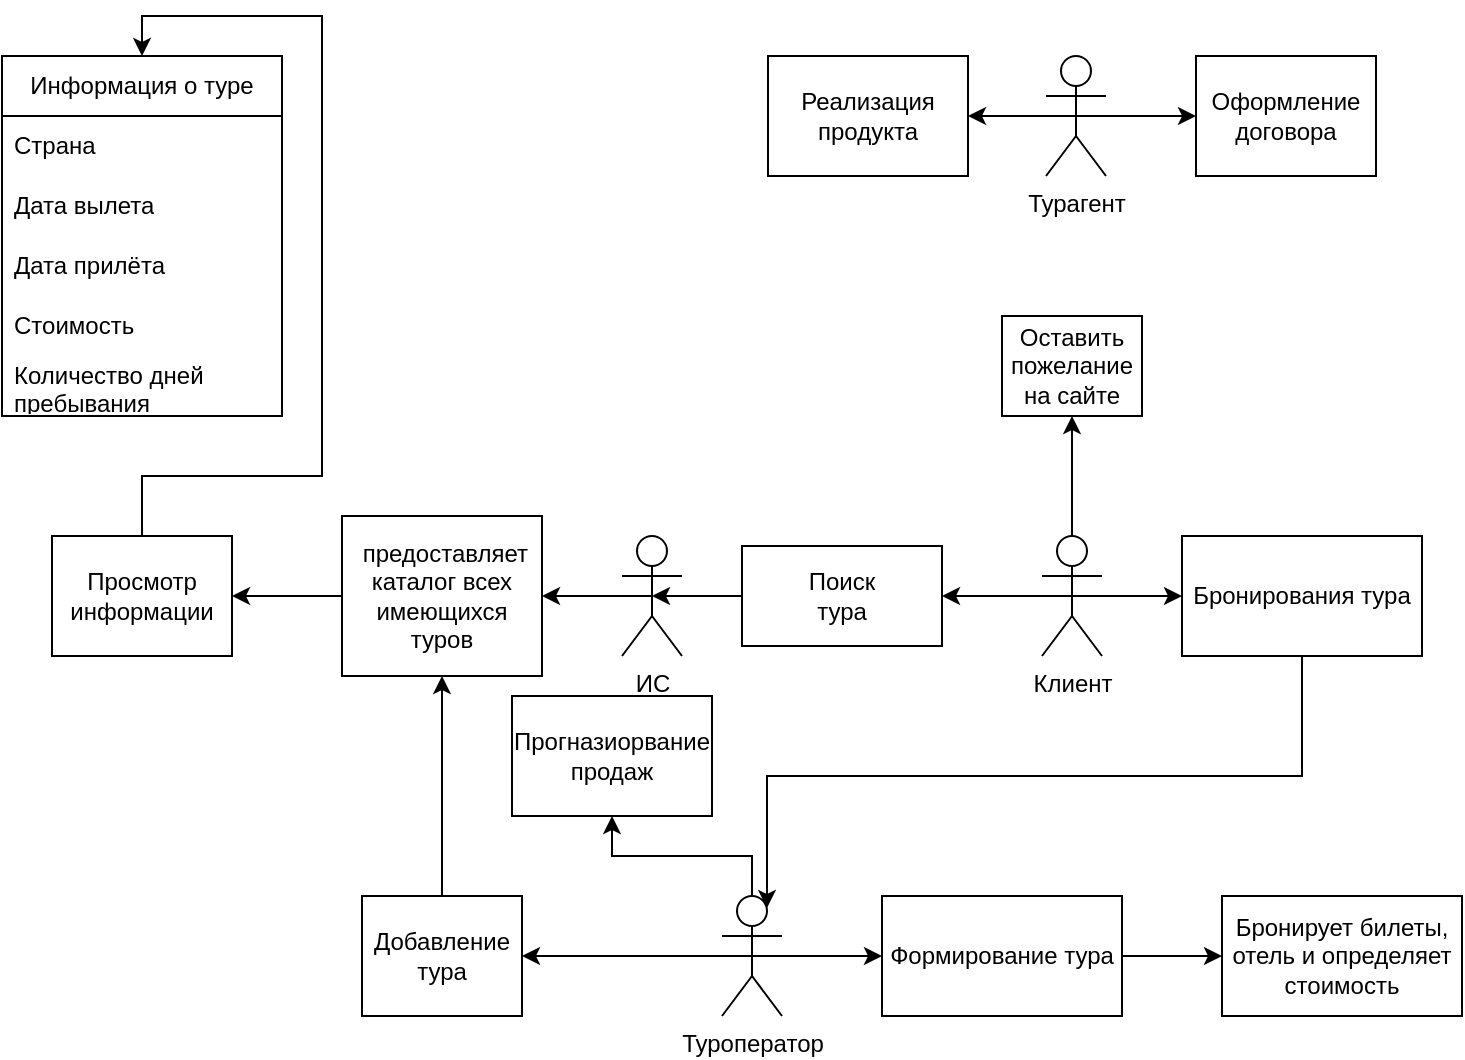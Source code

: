 <mxfile version="21.6.8" type="device">
  <diagram name="Страница — 1" id="nmwYlNAqHAz0iBwmK8kU">
    <mxGraphModel dx="880" dy="532" grid="1" gridSize="10" guides="1" tooltips="1" connect="1" arrows="1" fold="1" page="1" pageScale="1" pageWidth="827" pageHeight="1169" math="0" shadow="0">
      <root>
        <mxCell id="0" />
        <mxCell id="1" parent="0" />
        <mxCell id="tDO6yDNG7WM1HsC9Acc8-6" style="edgeStyle=orthogonalEdgeStyle;rounded=0;orthogonalLoop=1;jettySize=auto;html=1;exitX=0.5;exitY=0.5;exitDx=0;exitDy=0;exitPerimeter=0;entryX=1;entryY=0.5;entryDx=0;entryDy=0;" parent="1" source="tDO6yDNG7WM1HsC9Acc8-2" target="tDO6yDNG7WM1HsC9Acc8-8" edge="1">
          <mxGeometry relative="1" as="geometry">
            <mxPoint x="520" y="560.241" as="targetPoint" />
          </mxGeometry>
        </mxCell>
        <mxCell id="tDO6yDNG7WM1HsC9Acc8-42" style="edgeStyle=orthogonalEdgeStyle;rounded=0;orthogonalLoop=1;jettySize=auto;html=1;exitX=0.5;exitY=0.5;exitDx=0;exitDy=0;exitPerimeter=0;entryX=0;entryY=0.5;entryDx=0;entryDy=0;" parent="1" source="tDO6yDNG7WM1HsC9Acc8-2" target="tDO6yDNG7WM1HsC9Acc8-31" edge="1">
          <mxGeometry relative="1" as="geometry" />
        </mxCell>
        <mxCell id="tDO6yDNG7WM1HsC9Acc8-43" style="edgeStyle=orthogonalEdgeStyle;rounded=0;orthogonalLoop=1;jettySize=auto;html=1;exitX=0.5;exitY=0;exitDx=0;exitDy=0;exitPerimeter=0;entryX=0.5;entryY=1;entryDx=0;entryDy=0;" parent="1" source="tDO6yDNG7WM1HsC9Acc8-2" target="tDO6yDNG7WM1HsC9Acc8-29" edge="1">
          <mxGeometry relative="1" as="geometry" />
        </mxCell>
        <mxCell id="tDO6yDNG7WM1HsC9Acc8-2" value="Клиент" style="shape=umlActor;verticalLabelPosition=bottom;verticalAlign=top;html=1;outlineConnect=0;labelPosition=center;align=center;" parent="1" vertex="1">
          <mxGeometry x="580" y="530" width="30" height="60" as="geometry" />
        </mxCell>
        <mxCell id="tDO6yDNG7WM1HsC9Acc8-46" style="edgeStyle=orthogonalEdgeStyle;rounded=0;orthogonalLoop=1;jettySize=auto;html=1;exitX=0.5;exitY=0.5;exitDx=0;exitDy=0;exitPerimeter=0;entryX=0;entryY=0.5;entryDx=0;entryDy=0;" parent="1" source="tDO6yDNG7WM1HsC9Acc8-3" target="tDO6yDNG7WM1HsC9Acc8-45" edge="1">
          <mxGeometry relative="1" as="geometry" />
        </mxCell>
        <mxCell id="tDO6yDNG7WM1HsC9Acc8-49" style="edgeStyle=orthogonalEdgeStyle;rounded=0;orthogonalLoop=1;jettySize=auto;html=1;exitX=0.5;exitY=0.5;exitDx=0;exitDy=0;exitPerimeter=0;entryX=1;entryY=0.5;entryDx=0;entryDy=0;" parent="1" source="tDO6yDNG7WM1HsC9Acc8-3" target="tDO6yDNG7WM1HsC9Acc8-48" edge="1">
          <mxGeometry relative="1" as="geometry" />
        </mxCell>
        <mxCell id="tDO6yDNG7WM1HsC9Acc8-58" style="edgeStyle=orthogonalEdgeStyle;rounded=0;orthogonalLoop=1;jettySize=auto;html=1;exitX=0.5;exitY=0;exitDx=0;exitDy=0;exitPerimeter=0;entryX=0.5;entryY=1;entryDx=0;entryDy=0;" parent="1" source="tDO6yDNG7WM1HsC9Acc8-3" target="tDO6yDNG7WM1HsC9Acc8-51" edge="1">
          <mxGeometry relative="1" as="geometry" />
        </mxCell>
        <mxCell id="tDO6yDNG7WM1HsC9Acc8-3" value="Туроператор" style="shape=umlActor;verticalLabelPosition=bottom;verticalAlign=top;html=1;outlineConnect=0;" parent="1" vertex="1">
          <mxGeometry x="420" y="710" width="30" height="60" as="geometry" />
        </mxCell>
        <mxCell id="tDO6yDNG7WM1HsC9Acc8-56" style="edgeStyle=orthogonalEdgeStyle;rounded=0;orthogonalLoop=1;jettySize=auto;html=1;exitX=0.5;exitY=0.5;exitDx=0;exitDy=0;exitPerimeter=0;entryX=0;entryY=0.5;entryDx=0;entryDy=0;" parent="1" source="tDO6yDNG7WM1HsC9Acc8-4" target="tDO6yDNG7WM1HsC9Acc8-54" edge="1">
          <mxGeometry relative="1" as="geometry" />
        </mxCell>
        <mxCell id="tDO6yDNG7WM1HsC9Acc8-57" style="edgeStyle=orthogonalEdgeStyle;rounded=0;orthogonalLoop=1;jettySize=auto;html=1;exitX=0.5;exitY=0.5;exitDx=0;exitDy=0;exitPerimeter=0;entryX=1;entryY=0.5;entryDx=0;entryDy=0;" parent="1" source="tDO6yDNG7WM1HsC9Acc8-4" target="tDO6yDNG7WM1HsC9Acc8-55" edge="1">
          <mxGeometry relative="1" as="geometry" />
        </mxCell>
        <mxCell id="tDO6yDNG7WM1HsC9Acc8-4" value="Турагент" style="shape=umlActor;verticalLabelPosition=bottom;verticalAlign=top;html=1;outlineConnect=0;" parent="1" vertex="1">
          <mxGeometry x="582" y="290" width="30" height="60" as="geometry" />
        </mxCell>
        <mxCell id="tDO6yDNG7WM1HsC9Acc8-11" style="edgeStyle=orthogonalEdgeStyle;rounded=0;orthogonalLoop=1;jettySize=auto;html=1;entryX=0.5;entryY=0.5;entryDx=0;entryDy=0;entryPerimeter=0;" parent="1" source="tDO6yDNG7WM1HsC9Acc8-8" target="tDO6yDNG7WM1HsC9Acc8-37" edge="1">
          <mxGeometry relative="1" as="geometry">
            <mxPoint x="380" y="560" as="targetPoint" />
          </mxGeometry>
        </mxCell>
        <mxCell id="tDO6yDNG7WM1HsC9Acc8-8" value="" style="rounded=0;whiteSpace=wrap;html=1;" parent="1" vertex="1">
          <mxGeometry x="430" y="535" width="100" height="50" as="geometry" />
        </mxCell>
        <mxCell id="tDO6yDNG7WM1HsC9Acc8-9" value="Поиск тура" style="text;html=1;strokeColor=none;fillColor=none;align=center;verticalAlign=middle;whiteSpace=wrap;rounded=0;" parent="1" vertex="1">
          <mxGeometry x="450" y="545" width="60" height="30" as="geometry" />
        </mxCell>
        <mxCell id="tDO6yDNG7WM1HsC9Acc8-39" style="edgeStyle=orthogonalEdgeStyle;rounded=0;orthogonalLoop=1;jettySize=auto;html=1;exitX=0;exitY=0.5;exitDx=0;exitDy=0;entryX=1;entryY=0.5;entryDx=0;entryDy=0;" parent="1" source="tDO6yDNG7WM1HsC9Acc8-12" target="tDO6yDNG7WM1HsC9Acc8-15" edge="1">
          <mxGeometry relative="1" as="geometry" />
        </mxCell>
        <mxCell id="tDO6yDNG7WM1HsC9Acc8-12" value="&amp;nbsp;предоставляет каталог всех имеющихся туров" style="rounded=0;whiteSpace=wrap;html=1;" parent="1" vertex="1">
          <mxGeometry x="230" y="520" width="100" height="80" as="geometry" />
        </mxCell>
        <mxCell id="tDO6yDNG7WM1HsC9Acc8-27" style="edgeStyle=orthogonalEdgeStyle;rounded=0;orthogonalLoop=1;jettySize=auto;html=1;exitX=0.5;exitY=0;exitDx=0;exitDy=0;entryX=0.5;entryY=0;entryDx=0;entryDy=0;" parent="1" source="tDO6yDNG7WM1HsC9Acc8-15" target="tDO6yDNG7WM1HsC9Acc8-17" edge="1">
          <mxGeometry relative="1" as="geometry" />
        </mxCell>
        <mxCell id="tDO6yDNG7WM1HsC9Acc8-15" value="Просмотр информации" style="rounded=0;whiteSpace=wrap;html=1;" parent="1" vertex="1">
          <mxGeometry x="85" y="530" width="90" height="60" as="geometry" />
        </mxCell>
        <mxCell id="tDO6yDNG7WM1HsC9Acc8-17" value="Информация о туре" style="swimlane;fontStyle=0;childLayout=stackLayout;horizontal=1;startSize=30;horizontalStack=0;resizeParent=1;resizeParentMax=0;resizeLast=0;collapsible=1;marginBottom=0;whiteSpace=wrap;html=1;" parent="1" vertex="1">
          <mxGeometry x="60" y="290" width="140" height="180" as="geometry">
            <mxRectangle x="300" y="640" width="150" height="30" as="alternateBounds" />
          </mxGeometry>
        </mxCell>
        <mxCell id="tDO6yDNG7WM1HsC9Acc8-18" value="Страна" style="text;strokeColor=none;fillColor=none;align=left;verticalAlign=middle;spacingLeft=4;spacingRight=4;overflow=hidden;points=[[0,0.5],[1,0.5]];portConstraint=eastwest;rotatable=0;whiteSpace=wrap;html=1;" parent="tDO6yDNG7WM1HsC9Acc8-17" vertex="1">
          <mxGeometry y="30" width="140" height="30" as="geometry" />
        </mxCell>
        <mxCell id="tDO6yDNG7WM1HsC9Acc8-19" value="Дата вылета" style="text;strokeColor=none;fillColor=none;align=left;verticalAlign=middle;spacingLeft=4;spacingRight=4;overflow=hidden;points=[[0,0.5],[1,0.5]];portConstraint=eastwest;rotatable=0;whiteSpace=wrap;html=1;" parent="tDO6yDNG7WM1HsC9Acc8-17" vertex="1">
          <mxGeometry y="60" width="140" height="30" as="geometry" />
        </mxCell>
        <mxCell id="tDO6yDNG7WM1HsC9Acc8-20" value="Дата прилёта" style="text;strokeColor=none;fillColor=none;align=left;verticalAlign=middle;spacingLeft=4;spacingRight=4;overflow=hidden;points=[[0,0.5],[1,0.5]];portConstraint=eastwest;rotatable=0;whiteSpace=wrap;html=1;" parent="tDO6yDNG7WM1HsC9Acc8-17" vertex="1">
          <mxGeometry y="90" width="140" height="30" as="geometry" />
        </mxCell>
        <mxCell id="tDO6yDNG7WM1HsC9Acc8-24" value="Стоимость" style="text;strokeColor=none;fillColor=none;align=left;verticalAlign=middle;spacingLeft=4;spacingRight=4;overflow=hidden;points=[[0,0.5],[1,0.5]];portConstraint=eastwest;rotatable=0;whiteSpace=wrap;html=1;" parent="tDO6yDNG7WM1HsC9Acc8-17" vertex="1">
          <mxGeometry y="120" width="140" height="30" as="geometry" />
        </mxCell>
        <mxCell id="tDO6yDNG7WM1HsC9Acc8-25" value="Количество дней пребывания" style="text;strokeColor=none;fillColor=none;align=left;verticalAlign=middle;spacingLeft=4;spacingRight=4;overflow=hidden;points=[[0,0.5],[1,0.5]];portConstraint=eastwest;rotatable=0;whiteSpace=wrap;html=1;" parent="tDO6yDNG7WM1HsC9Acc8-17" vertex="1">
          <mxGeometry y="150" width="140" height="30" as="geometry" />
        </mxCell>
        <mxCell id="tDO6yDNG7WM1HsC9Acc8-29" value="Оставить пожелание на сайте" style="rounded=0;whiteSpace=wrap;html=1;" parent="1" vertex="1">
          <mxGeometry x="560" y="420" width="70" height="50" as="geometry" />
        </mxCell>
        <mxCell id="tDO6yDNG7WM1HsC9Acc8-61" style="edgeStyle=orthogonalEdgeStyle;rounded=0;orthogonalLoop=1;jettySize=auto;html=1;exitX=0.5;exitY=1;exitDx=0;exitDy=0;entryX=0.75;entryY=0.1;entryDx=0;entryDy=0;entryPerimeter=0;" parent="1" source="tDO6yDNG7WM1HsC9Acc8-31" target="tDO6yDNG7WM1HsC9Acc8-3" edge="1">
          <mxGeometry relative="1" as="geometry" />
        </mxCell>
        <mxCell id="tDO6yDNG7WM1HsC9Acc8-31" value="Бронирования тура" style="rounded=0;whiteSpace=wrap;html=1;" parent="1" vertex="1">
          <mxGeometry x="650" y="530" width="120" height="60" as="geometry" />
        </mxCell>
        <mxCell id="tDO6yDNG7WM1HsC9Acc8-36" value="Бронирует билеты, отель и определяет стоимость" style="rounded=0;whiteSpace=wrap;html=1;" parent="1" vertex="1">
          <mxGeometry x="670" y="710" width="120" height="60" as="geometry" />
        </mxCell>
        <mxCell id="tDO6yDNG7WM1HsC9Acc8-38" style="edgeStyle=orthogonalEdgeStyle;rounded=0;orthogonalLoop=1;jettySize=auto;html=1;exitX=0.5;exitY=0.5;exitDx=0;exitDy=0;exitPerimeter=0;entryX=1;entryY=0.5;entryDx=0;entryDy=0;" parent="1" source="tDO6yDNG7WM1HsC9Acc8-37" target="tDO6yDNG7WM1HsC9Acc8-12" edge="1">
          <mxGeometry relative="1" as="geometry" />
        </mxCell>
        <mxCell id="tDO6yDNG7WM1HsC9Acc8-37" value="ИС" style="shape=umlActor;verticalLabelPosition=bottom;verticalAlign=top;html=1;outlineConnect=0;" parent="1" vertex="1">
          <mxGeometry x="370" y="530" width="30" height="60" as="geometry" />
        </mxCell>
        <mxCell id="tDO6yDNG7WM1HsC9Acc8-47" style="edgeStyle=orthogonalEdgeStyle;rounded=0;orthogonalLoop=1;jettySize=auto;html=1;exitX=1;exitY=0.5;exitDx=0;exitDy=0;" parent="1" source="tDO6yDNG7WM1HsC9Acc8-45" target="tDO6yDNG7WM1HsC9Acc8-36" edge="1">
          <mxGeometry relative="1" as="geometry" />
        </mxCell>
        <mxCell id="tDO6yDNG7WM1HsC9Acc8-45" value="Формирование тура" style="rounded=0;whiteSpace=wrap;html=1;" parent="1" vertex="1">
          <mxGeometry x="500" y="710" width="120" height="60" as="geometry" />
        </mxCell>
        <mxCell id="tDO6yDNG7WM1HsC9Acc8-50" style="edgeStyle=orthogonalEdgeStyle;rounded=0;orthogonalLoop=1;jettySize=auto;html=1;exitX=0.5;exitY=0;exitDx=0;exitDy=0;entryX=0.5;entryY=1;entryDx=0;entryDy=0;" parent="1" source="tDO6yDNG7WM1HsC9Acc8-48" target="tDO6yDNG7WM1HsC9Acc8-12" edge="1">
          <mxGeometry relative="1" as="geometry" />
        </mxCell>
        <mxCell id="tDO6yDNG7WM1HsC9Acc8-48" value="Добавление тура" style="rounded=0;whiteSpace=wrap;html=1;" parent="1" vertex="1">
          <mxGeometry x="240" y="710" width="80" height="60" as="geometry" />
        </mxCell>
        <mxCell id="tDO6yDNG7WM1HsC9Acc8-51" value="Прогназиорвание продаж" style="rounded=0;whiteSpace=wrap;html=1;" parent="1" vertex="1">
          <mxGeometry x="315" y="610" width="100" height="60" as="geometry" />
        </mxCell>
        <mxCell id="tDO6yDNG7WM1HsC9Acc8-54" value="Оформление договора" style="rounded=0;whiteSpace=wrap;html=1;" parent="1" vertex="1">
          <mxGeometry x="657" y="290" width="90" height="60" as="geometry" />
        </mxCell>
        <mxCell id="tDO6yDNG7WM1HsC9Acc8-55" value="Реализация продукта" style="rounded=0;whiteSpace=wrap;html=1;" parent="1" vertex="1">
          <mxGeometry x="443" y="290" width="100" height="60" as="geometry" />
        </mxCell>
      </root>
    </mxGraphModel>
  </diagram>
</mxfile>
